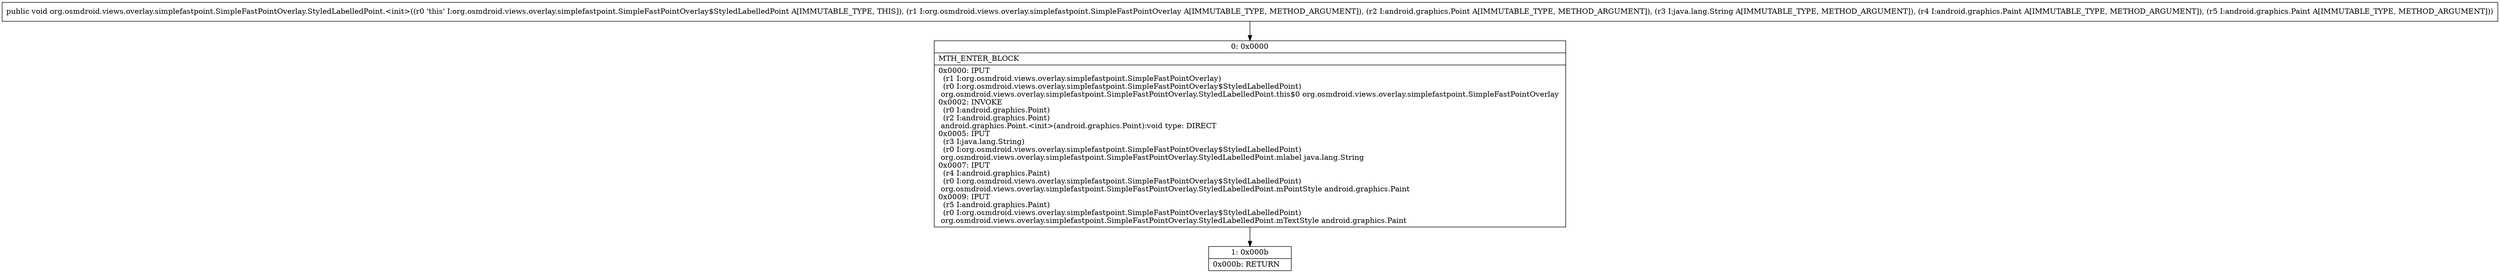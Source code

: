 digraph "CFG fororg.osmdroid.views.overlay.simplefastpoint.SimpleFastPointOverlay.StyledLabelledPoint.\<init\>(Lorg\/osmdroid\/views\/overlay\/simplefastpoint\/SimpleFastPointOverlay;Landroid\/graphics\/Point;Ljava\/lang\/String;Landroid\/graphics\/Paint;Landroid\/graphics\/Paint;)V" {
Node_0 [shape=record,label="{0\:\ 0x0000|MTH_ENTER_BLOCK\l|0x0000: IPUT  \l  (r1 I:org.osmdroid.views.overlay.simplefastpoint.SimpleFastPointOverlay)\l  (r0 I:org.osmdroid.views.overlay.simplefastpoint.SimpleFastPointOverlay$StyledLabelledPoint)\l org.osmdroid.views.overlay.simplefastpoint.SimpleFastPointOverlay.StyledLabelledPoint.this$0 org.osmdroid.views.overlay.simplefastpoint.SimpleFastPointOverlay \l0x0002: INVOKE  \l  (r0 I:android.graphics.Point)\l  (r2 I:android.graphics.Point)\l android.graphics.Point.\<init\>(android.graphics.Point):void type: DIRECT \l0x0005: IPUT  \l  (r3 I:java.lang.String)\l  (r0 I:org.osmdroid.views.overlay.simplefastpoint.SimpleFastPointOverlay$StyledLabelledPoint)\l org.osmdroid.views.overlay.simplefastpoint.SimpleFastPointOverlay.StyledLabelledPoint.mlabel java.lang.String \l0x0007: IPUT  \l  (r4 I:android.graphics.Paint)\l  (r0 I:org.osmdroid.views.overlay.simplefastpoint.SimpleFastPointOverlay$StyledLabelledPoint)\l org.osmdroid.views.overlay.simplefastpoint.SimpleFastPointOverlay.StyledLabelledPoint.mPointStyle android.graphics.Paint \l0x0009: IPUT  \l  (r5 I:android.graphics.Paint)\l  (r0 I:org.osmdroid.views.overlay.simplefastpoint.SimpleFastPointOverlay$StyledLabelledPoint)\l org.osmdroid.views.overlay.simplefastpoint.SimpleFastPointOverlay.StyledLabelledPoint.mTextStyle android.graphics.Paint \l}"];
Node_1 [shape=record,label="{1\:\ 0x000b|0x000b: RETURN   \l}"];
MethodNode[shape=record,label="{public void org.osmdroid.views.overlay.simplefastpoint.SimpleFastPointOverlay.StyledLabelledPoint.\<init\>((r0 'this' I:org.osmdroid.views.overlay.simplefastpoint.SimpleFastPointOverlay$StyledLabelledPoint A[IMMUTABLE_TYPE, THIS]), (r1 I:org.osmdroid.views.overlay.simplefastpoint.SimpleFastPointOverlay A[IMMUTABLE_TYPE, METHOD_ARGUMENT]), (r2 I:android.graphics.Point A[IMMUTABLE_TYPE, METHOD_ARGUMENT]), (r3 I:java.lang.String A[IMMUTABLE_TYPE, METHOD_ARGUMENT]), (r4 I:android.graphics.Paint A[IMMUTABLE_TYPE, METHOD_ARGUMENT]), (r5 I:android.graphics.Paint A[IMMUTABLE_TYPE, METHOD_ARGUMENT])) }"];
MethodNode -> Node_0;
Node_0 -> Node_1;
}

